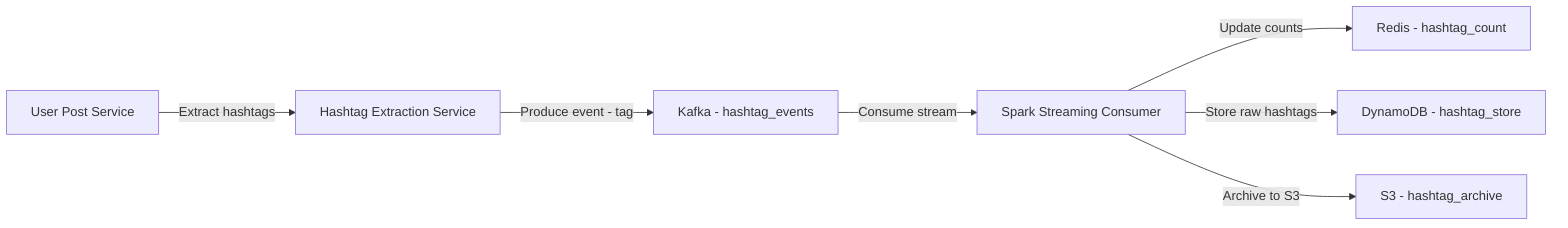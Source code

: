 flowchart LR
    A["User Post Service"] -->|"Extract hashtags"| B["Hashtag Extraction Service"]
    B -->|"Produce event - tag"| C["Kafka - hashtag_events"]
    C -->|"Consume stream"| D["Spark Streaming Consumer"]
    D -->|"Update counts"| E["Redis - hashtag_count"]
    D -->|"Store raw hashtags"| F["DynamoDB - hashtag_store"]
    D -->|"Archive to S3"| G["S3 - hashtag_archive"]